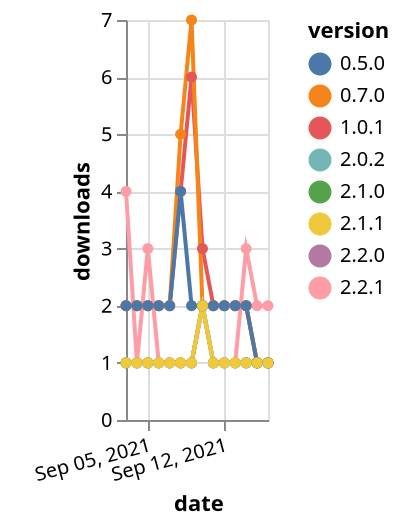 {"$schema": "https://vega.github.io/schema/vega-lite/v5.json", "description": "A simple bar chart with embedded data.", "data": {"values": [{"date": "2021-09-03", "total": 381, "delta": 1, "version": "2.0.2"}, {"date": "2021-09-04", "total": 382, "delta": 1, "version": "2.0.2"}, {"date": "2021-09-05", "total": 383, "delta": 1, "version": "2.0.2"}, {"date": "2021-09-06", "total": 384, "delta": 1, "version": "2.0.2"}, {"date": "2021-09-07", "total": 385, "delta": 1, "version": "2.0.2"}, {"date": "2021-09-08", "total": 386, "delta": 1, "version": "2.0.2"}, {"date": "2021-09-09", "total": 387, "delta": 1, "version": "2.0.2"}, {"date": "2021-09-10", "total": 389, "delta": 2, "version": "2.0.2"}, {"date": "2021-09-11", "total": 390, "delta": 1, "version": "2.0.2"}, {"date": "2021-09-12", "total": 391, "delta": 1, "version": "2.0.2"}, {"date": "2021-09-13", "total": 392, "delta": 1, "version": "2.0.2"}, {"date": "2021-09-14", "total": 393, "delta": 1, "version": "2.0.2"}, {"date": "2021-09-15", "total": 394, "delta": 1, "version": "2.0.2"}, {"date": "2021-09-16", "total": 395, "delta": 1, "version": "2.0.2"}, {"date": "2021-09-03", "total": 3966, "delta": 2, "version": "1.0.1"}, {"date": "2021-09-04", "total": 3968, "delta": 2, "version": "1.0.1"}, {"date": "2021-09-05", "total": 3970, "delta": 2, "version": "1.0.1"}, {"date": "2021-09-06", "total": 3972, "delta": 2, "version": "1.0.1"}, {"date": "2021-09-07", "total": 3974, "delta": 2, "version": "1.0.1"}, {"date": "2021-09-08", "total": 3978, "delta": 4, "version": "1.0.1"}, {"date": "2021-09-09", "total": 3984, "delta": 6, "version": "1.0.1"}, {"date": "2021-09-10", "total": 3987, "delta": 3, "version": "1.0.1"}, {"date": "2021-09-11", "total": 3989, "delta": 2, "version": "1.0.1"}, {"date": "2021-09-12", "total": 3991, "delta": 2, "version": "1.0.1"}, {"date": "2021-09-13", "total": 3993, "delta": 2, "version": "1.0.1"}, {"date": "2021-09-14", "total": 3995, "delta": 2, "version": "1.0.1"}, {"date": "2021-09-15", "total": 3996, "delta": 1, "version": "1.0.1"}, {"date": "2021-09-16", "total": 3997, "delta": 1, "version": "1.0.1"}, {"date": "2021-09-03", "total": 4144, "delta": 2, "version": "0.7.0"}, {"date": "2021-09-04", "total": 4146, "delta": 2, "version": "0.7.0"}, {"date": "2021-09-05", "total": 4148, "delta": 2, "version": "0.7.0"}, {"date": "2021-09-06", "total": 4150, "delta": 2, "version": "0.7.0"}, {"date": "2021-09-07", "total": 4152, "delta": 2, "version": "0.7.0"}, {"date": "2021-09-08", "total": 4157, "delta": 5, "version": "0.7.0"}, {"date": "2021-09-09", "total": 4164, "delta": 7, "version": "0.7.0"}, {"date": "2021-09-10", "total": 4166, "delta": 2, "version": "0.7.0"}, {"date": "2021-09-11", "total": 4168, "delta": 2, "version": "0.7.0"}, {"date": "2021-09-12", "total": 4170, "delta": 2, "version": "0.7.0"}, {"date": "2021-09-13", "total": 4172, "delta": 2, "version": "0.7.0"}, {"date": "2021-09-14", "total": 4174, "delta": 2, "version": "0.7.0"}, {"date": "2021-09-15", "total": 4175, "delta": 1, "version": "0.7.0"}, {"date": "2021-09-16", "total": 4176, "delta": 1, "version": "0.7.0"}, {"date": "2021-09-03", "total": 198, "delta": 1, "version": "2.2.0"}, {"date": "2021-09-04", "total": 199, "delta": 1, "version": "2.2.0"}, {"date": "2021-09-05", "total": 200, "delta": 1, "version": "2.2.0"}, {"date": "2021-09-06", "total": 201, "delta": 1, "version": "2.2.0"}, {"date": "2021-09-07", "total": 202, "delta": 1, "version": "2.2.0"}, {"date": "2021-09-08", "total": 203, "delta": 1, "version": "2.2.0"}, {"date": "2021-09-09", "total": 204, "delta": 1, "version": "2.2.0"}, {"date": "2021-09-10", "total": 206, "delta": 2, "version": "2.2.0"}, {"date": "2021-09-11", "total": 207, "delta": 1, "version": "2.2.0"}, {"date": "2021-09-12", "total": 208, "delta": 1, "version": "2.2.0"}, {"date": "2021-09-13", "total": 209, "delta": 1, "version": "2.2.0"}, {"date": "2021-09-14", "total": 210, "delta": 1, "version": "2.2.0"}, {"date": "2021-09-15", "total": 211, "delta": 1, "version": "2.2.0"}, {"date": "2021-09-16", "total": 212, "delta": 1, "version": "2.2.0"}, {"date": "2021-09-03", "total": 210, "delta": 1, "version": "2.1.0"}, {"date": "2021-09-04", "total": 211, "delta": 1, "version": "2.1.0"}, {"date": "2021-09-05", "total": 212, "delta": 1, "version": "2.1.0"}, {"date": "2021-09-06", "total": 213, "delta": 1, "version": "2.1.0"}, {"date": "2021-09-07", "total": 214, "delta": 1, "version": "2.1.0"}, {"date": "2021-09-08", "total": 215, "delta": 1, "version": "2.1.0"}, {"date": "2021-09-09", "total": 216, "delta": 1, "version": "2.1.0"}, {"date": "2021-09-10", "total": 218, "delta": 2, "version": "2.1.0"}, {"date": "2021-09-11", "total": 219, "delta": 1, "version": "2.1.0"}, {"date": "2021-09-12", "total": 220, "delta": 1, "version": "2.1.0"}, {"date": "2021-09-13", "total": 221, "delta": 1, "version": "2.1.0"}, {"date": "2021-09-14", "total": 222, "delta": 1, "version": "2.1.0"}, {"date": "2021-09-15", "total": 223, "delta": 1, "version": "2.1.0"}, {"date": "2021-09-16", "total": 224, "delta": 1, "version": "2.1.0"}, {"date": "2021-09-03", "total": 214, "delta": 4, "version": "2.2.1"}, {"date": "2021-09-04", "total": 215, "delta": 1, "version": "2.2.1"}, {"date": "2021-09-05", "total": 218, "delta": 3, "version": "2.2.1"}, {"date": "2021-09-06", "total": 219, "delta": 1, "version": "2.2.1"}, {"date": "2021-09-07", "total": 220, "delta": 1, "version": "2.2.1"}, {"date": "2021-09-08", "total": 221, "delta": 1, "version": "2.2.1"}, {"date": "2021-09-09", "total": 222, "delta": 1, "version": "2.2.1"}, {"date": "2021-09-10", "total": 224, "delta": 2, "version": "2.2.1"}, {"date": "2021-09-11", "total": 225, "delta": 1, "version": "2.2.1"}, {"date": "2021-09-12", "total": 226, "delta": 1, "version": "2.2.1"}, {"date": "2021-09-13", "total": 227, "delta": 1, "version": "2.2.1"}, {"date": "2021-09-14", "total": 230, "delta": 3, "version": "2.2.1"}, {"date": "2021-09-15", "total": 232, "delta": 2, "version": "2.2.1"}, {"date": "2021-09-16", "total": 234, "delta": 2, "version": "2.2.1"}, {"date": "2021-09-03", "total": 3522, "delta": 2, "version": "0.5.0"}, {"date": "2021-09-04", "total": 3524, "delta": 2, "version": "0.5.0"}, {"date": "2021-09-05", "total": 3526, "delta": 2, "version": "0.5.0"}, {"date": "2021-09-06", "total": 3528, "delta": 2, "version": "0.5.0"}, {"date": "2021-09-07", "total": 3530, "delta": 2, "version": "0.5.0"}, {"date": "2021-09-08", "total": 3534, "delta": 4, "version": "0.5.0"}, {"date": "2021-09-09", "total": 3536, "delta": 2, "version": "0.5.0"}, {"date": "2021-09-10", "total": 3538, "delta": 2, "version": "0.5.0"}, {"date": "2021-09-11", "total": 3540, "delta": 2, "version": "0.5.0"}, {"date": "2021-09-12", "total": 3542, "delta": 2, "version": "0.5.0"}, {"date": "2021-09-13", "total": 3544, "delta": 2, "version": "0.5.0"}, {"date": "2021-09-14", "total": 3546, "delta": 2, "version": "0.5.0"}, {"date": "2021-09-15", "total": 3547, "delta": 1, "version": "0.5.0"}, {"date": "2021-09-16", "total": 3548, "delta": 1, "version": "0.5.0"}, {"date": "2021-09-03", "total": 268, "delta": 1, "version": "2.1.1"}, {"date": "2021-09-04", "total": 269, "delta": 1, "version": "2.1.1"}, {"date": "2021-09-05", "total": 270, "delta": 1, "version": "2.1.1"}, {"date": "2021-09-06", "total": 271, "delta": 1, "version": "2.1.1"}, {"date": "2021-09-07", "total": 272, "delta": 1, "version": "2.1.1"}, {"date": "2021-09-08", "total": 273, "delta": 1, "version": "2.1.1"}, {"date": "2021-09-09", "total": 274, "delta": 1, "version": "2.1.1"}, {"date": "2021-09-10", "total": 276, "delta": 2, "version": "2.1.1"}, {"date": "2021-09-11", "total": 277, "delta": 1, "version": "2.1.1"}, {"date": "2021-09-12", "total": 278, "delta": 1, "version": "2.1.1"}, {"date": "2021-09-13", "total": 279, "delta": 1, "version": "2.1.1"}, {"date": "2021-09-14", "total": 280, "delta": 1, "version": "2.1.1"}, {"date": "2021-09-15", "total": 281, "delta": 1, "version": "2.1.1"}, {"date": "2021-09-16", "total": 282, "delta": 1, "version": "2.1.1"}]}, "width": "container", "mark": {"type": "line", "point": {"filled": true}}, "encoding": {"x": {"field": "date", "type": "temporal", "timeUnit": "yearmonthdate", "title": "date", "axis": {"labelAngle": -15}}, "y": {"field": "delta", "type": "quantitative", "title": "downloads"}, "color": {"field": "version", "type": "nominal"}, "tooltip": {"field": "delta"}}}